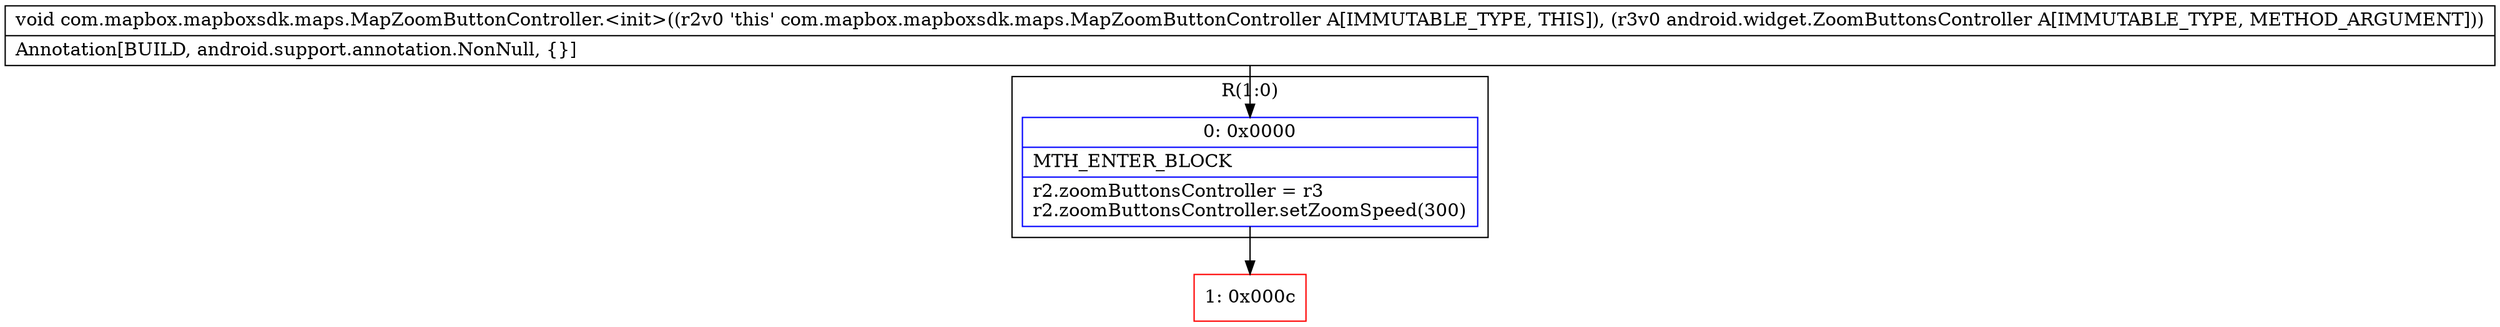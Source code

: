 digraph "CFG forcom.mapbox.mapboxsdk.maps.MapZoomButtonController.\<init\>(Landroid\/widget\/ZoomButtonsController;)V" {
subgraph cluster_Region_924592654 {
label = "R(1:0)";
node [shape=record,color=blue];
Node_0 [shape=record,label="{0\:\ 0x0000|MTH_ENTER_BLOCK\l|r2.zoomButtonsController = r3\lr2.zoomButtonsController.setZoomSpeed(300)\l}"];
}
Node_1 [shape=record,color=red,label="{1\:\ 0x000c}"];
MethodNode[shape=record,label="{void com.mapbox.mapboxsdk.maps.MapZoomButtonController.\<init\>((r2v0 'this' com.mapbox.mapboxsdk.maps.MapZoomButtonController A[IMMUTABLE_TYPE, THIS]), (r3v0 android.widget.ZoomButtonsController A[IMMUTABLE_TYPE, METHOD_ARGUMENT]))  | Annotation[BUILD, android.support.annotation.NonNull, \{\}]\l}"];
MethodNode -> Node_0;
Node_0 -> Node_1;
}

